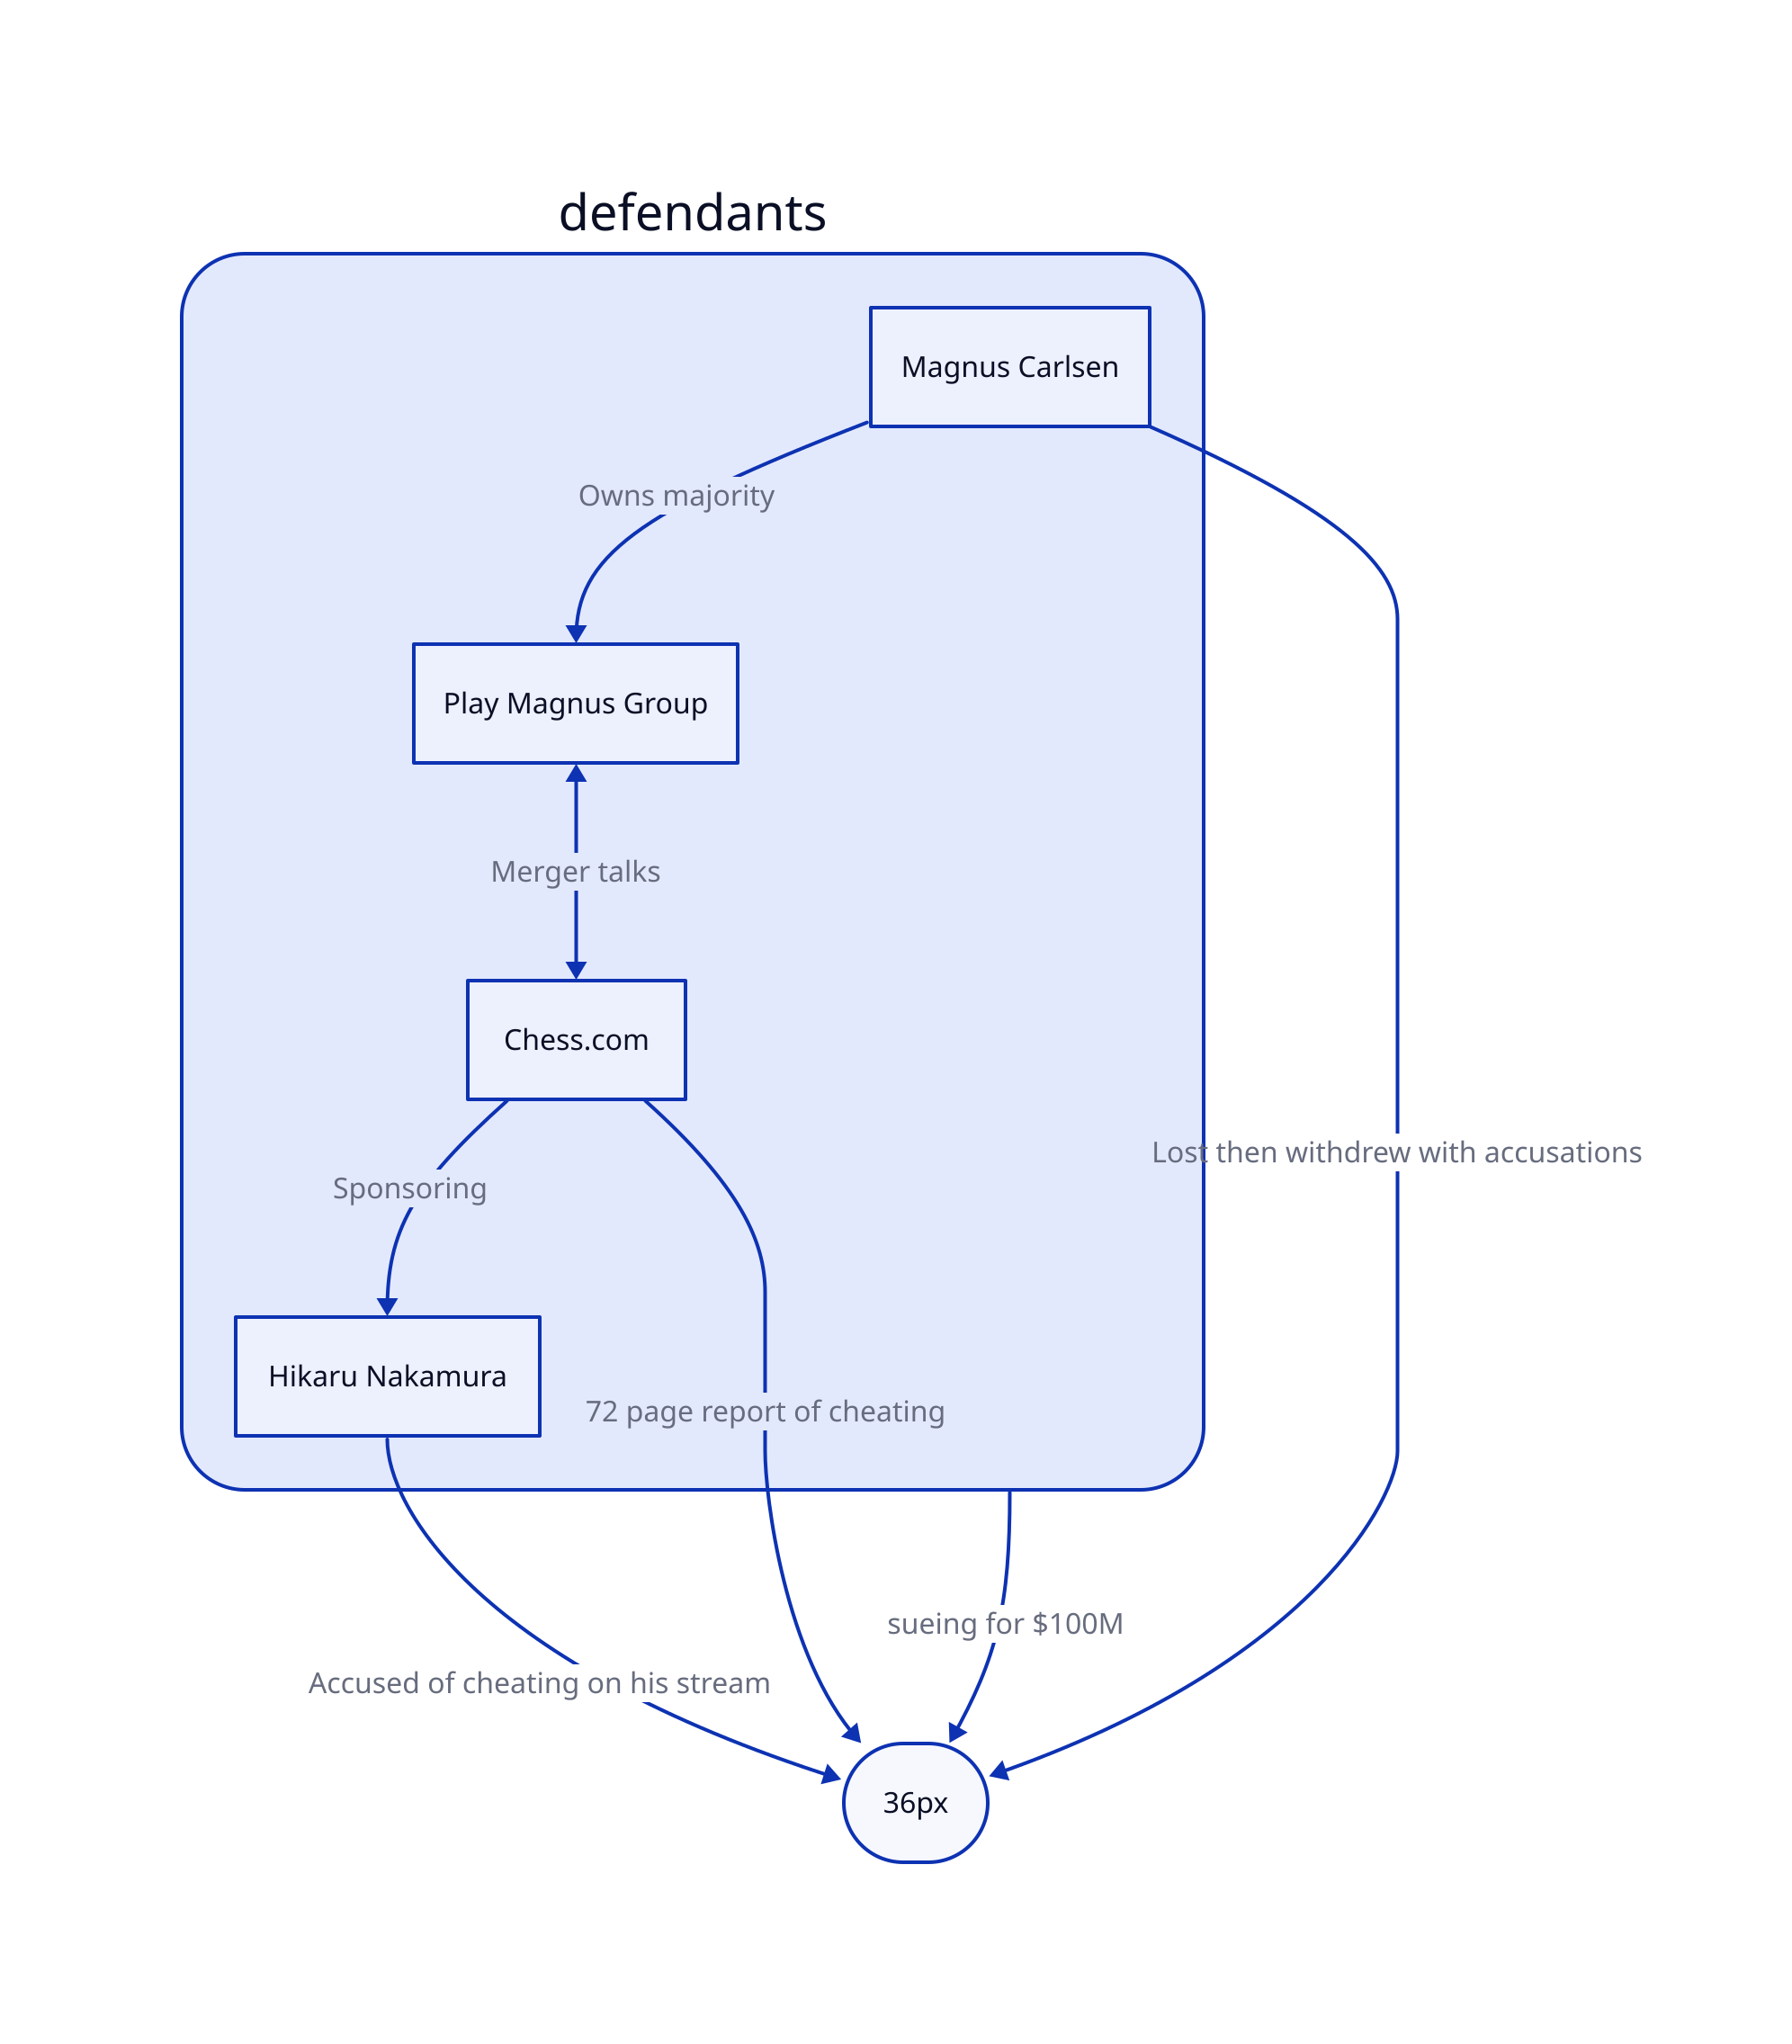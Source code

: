 # Actors
hans: 36px {
  style: {
    border-radius: 36
  }
}

defendants: {
  style: {border-radius: 35}
  mc: Magnus Carlsen
  playmagnus: Play Magnus Group
  chesscom: Chess.com
  naka: Hikaru Nakamura

  mc -> playmagnus: Owns majority
  playmagnus <-> chesscom: Merger talks
  chesscom -> naka: Sponsoring
}

# Accusations
hans <- defendants: 'sueing for $100M' {
  style: {
    border-radius: 36;
  }
}

# Offense
defendants.naka -> hans: Accused of cheating on his stream {
  style: {
    border-radius: 36;
  }
}
defendants.mc -> hans: Lost then withdrew with accusations {
  style: {
    border-radius: 36;
  }
}
defendants.chesscom -> hans: 72 page report of cheating {
  style: {
    border-radius: 36;
  }
}
